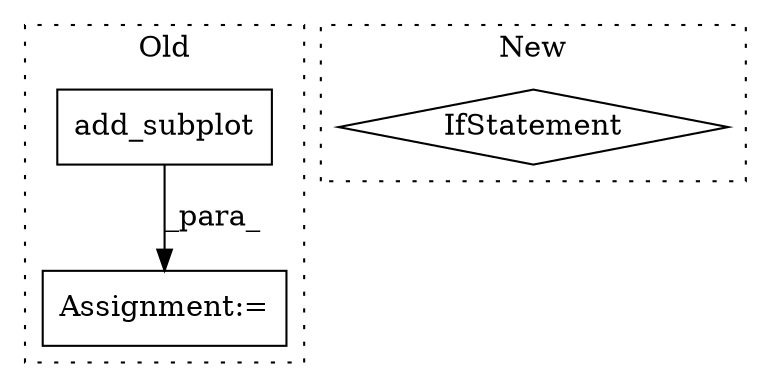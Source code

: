 digraph G {
subgraph cluster0 {
1 [label="add_subplot" a="32" s="5858,5897" l="12,1" shape="box"];
3 [label="Assignment:=" a="7" s="5853" l="1" shape="box"];
label = "Old";
style="dotted";
}
subgraph cluster1 {
2 [label="IfStatement" a="25" s="4759,4769" l="4,2" shape="diamond"];
label = "New";
style="dotted";
}
1 -> 3 [label="_para_"];
}